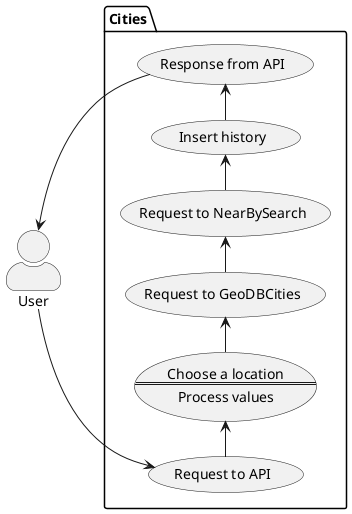 @startuml Cities
skinparam actorStyle awesome
left to right direction
actor "User" as u
package Cities {
  usecase "Request to API" as UC1
  usecase UC2 as "
  Choose a location
  ==
  Process values"
  usecase UC3 as "
  Request to GeoDBCities"
  usecase UC4 as "
  Request to NearBySearch"
  usecase UC5 as "
  Insert history"
  usecase "Response from API" as UC6
}

u --> UC1
UC1 -> UC2
UC2 -> UC3
UC3 -> UC4
UC4 -> UC5
UC5 -> UC6
u <-- UC6
@enduml